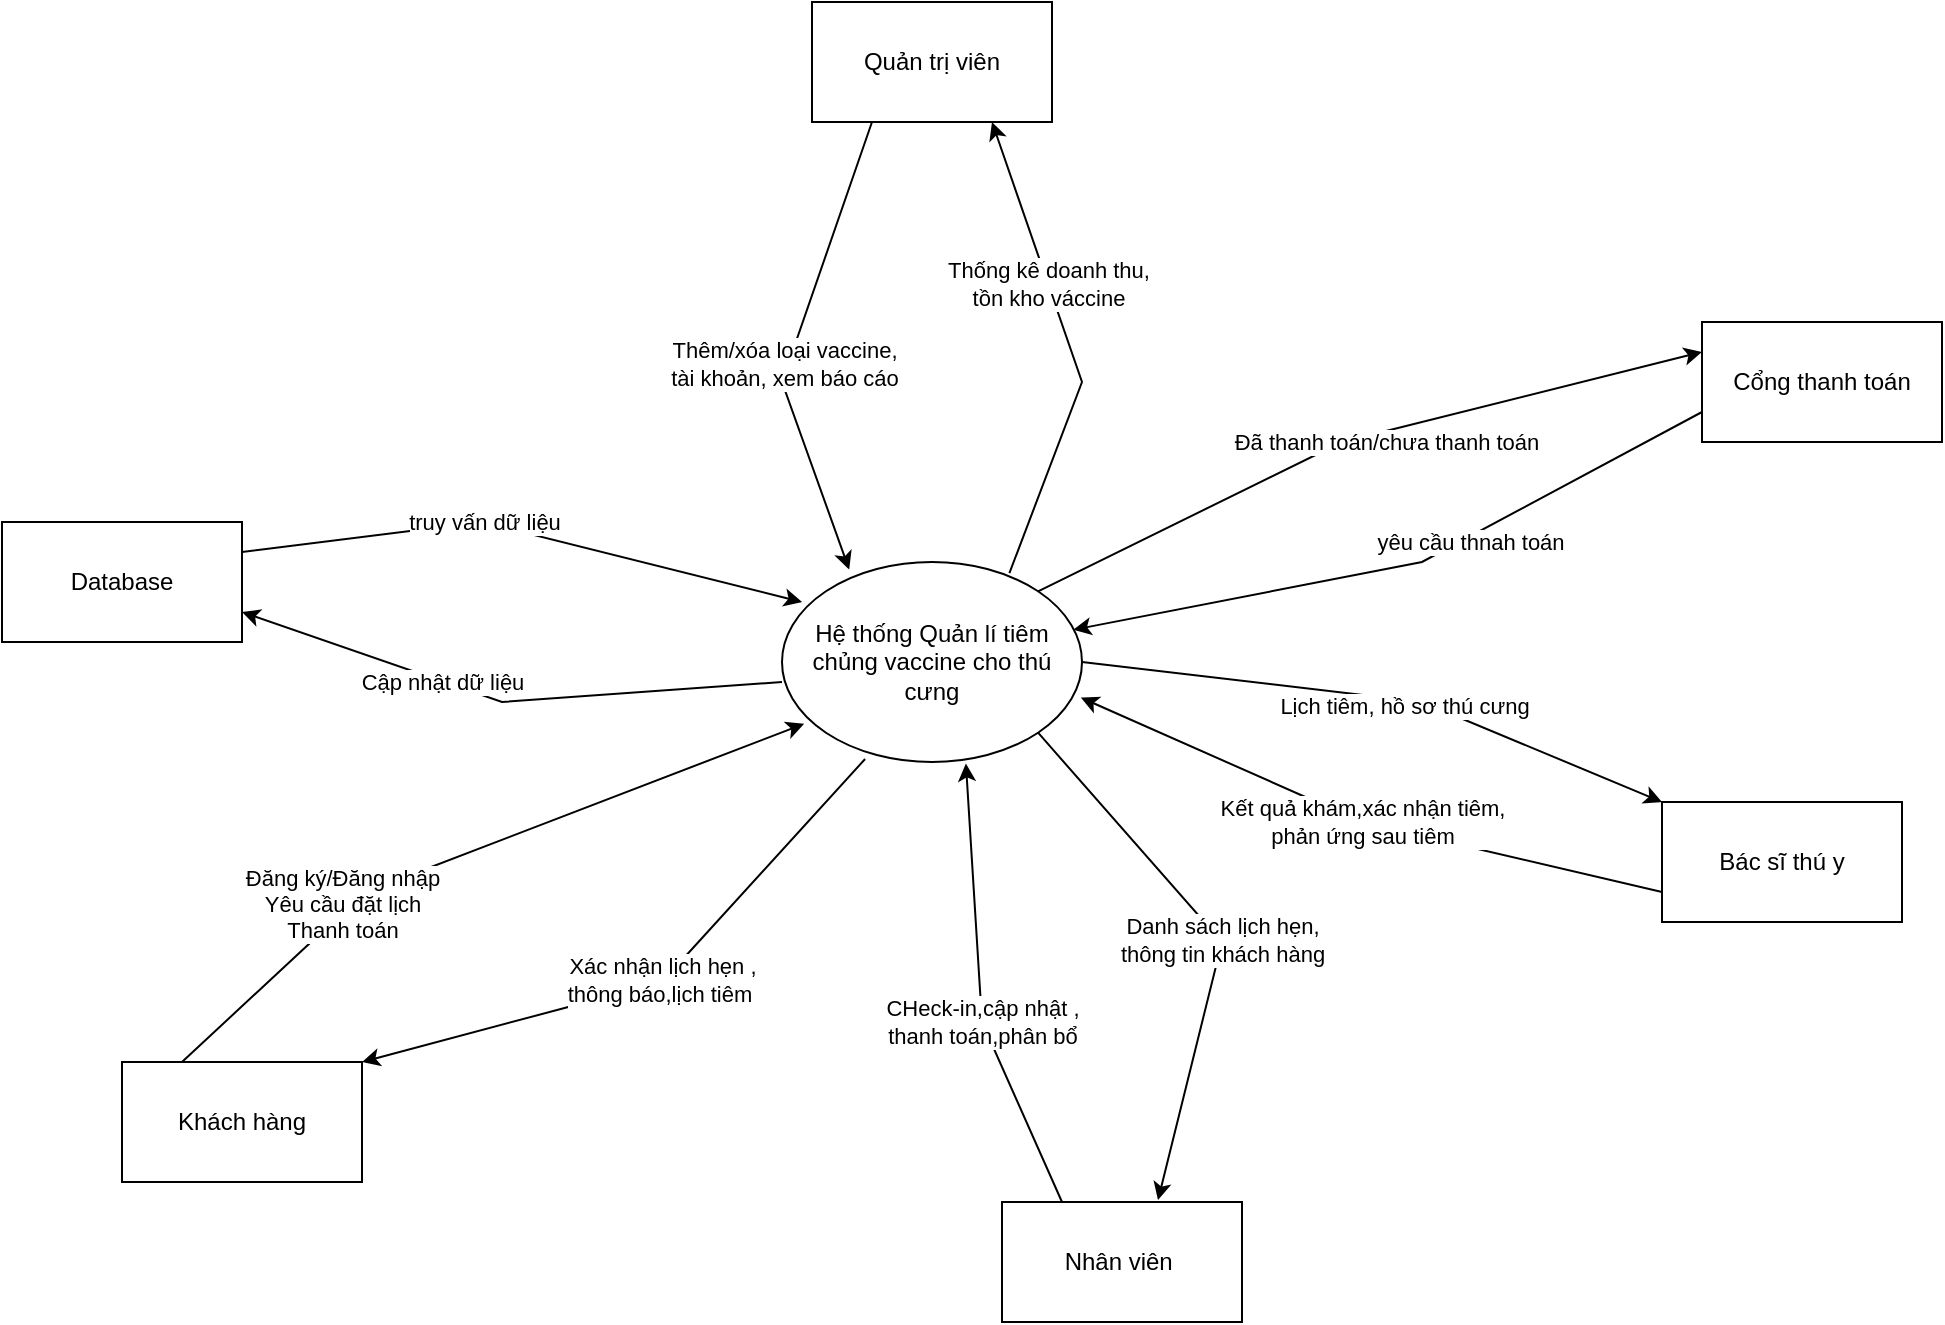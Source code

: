 <mxfile version="24.9.0">
  <diagram name="Page-1" id="2MJwaSzXnLlVygN0vV5k">
    <mxGraphModel dx="2490" dy="1060" grid="1" gridSize="10" guides="1" tooltips="1" connect="1" arrows="1" fold="1" page="1" pageScale="1" pageWidth="850" pageHeight="1100" math="0" shadow="0">
      <root>
        <mxCell id="0" />
        <mxCell id="1" parent="0" />
        <mxCell id="nSxIS794gCqlsMwG4T0Y-1" value="Hệ thống Quản lí tiêm chủng vaccine cho thú cưng" style="ellipse;whiteSpace=wrap;html=1;" vertex="1" parent="1">
          <mxGeometry x="560" y="640" width="150" height="100" as="geometry" />
        </mxCell>
        <mxCell id="nSxIS794gCqlsMwG4T0Y-2" value="Khách hàng" style="rounded=0;whiteSpace=wrap;html=1;" vertex="1" parent="1">
          <mxGeometry x="230" y="890" width="120" height="60" as="geometry" />
        </mxCell>
        <mxCell id="nSxIS794gCqlsMwG4T0Y-3" value="Nhân viên&amp;nbsp;" style="rounded=0;whiteSpace=wrap;html=1;" vertex="1" parent="1">
          <mxGeometry x="670" y="960" width="120" height="60" as="geometry" />
        </mxCell>
        <mxCell id="nSxIS794gCqlsMwG4T0Y-4" value="Bác sĩ thú y" style="rounded=0;whiteSpace=wrap;html=1;" vertex="1" parent="1">
          <mxGeometry x="1000" y="760" width="120" height="60" as="geometry" />
        </mxCell>
        <mxCell id="nSxIS794gCqlsMwG4T0Y-5" value="Quản trị viên" style="rounded=0;whiteSpace=wrap;html=1;" vertex="1" parent="1">
          <mxGeometry x="575" y="360" width="120" height="60" as="geometry" />
        </mxCell>
        <mxCell id="nSxIS794gCqlsMwG4T0Y-6" value="Cổng thanh toán" style="rounded=0;whiteSpace=wrap;html=1;" vertex="1" parent="1">
          <mxGeometry x="1020" y="520" width="120" height="60" as="geometry" />
        </mxCell>
        <mxCell id="nSxIS794gCqlsMwG4T0Y-7" value="Database" style="rounded=0;whiteSpace=wrap;html=1;" vertex="1" parent="1">
          <mxGeometry x="170" y="620" width="120" height="60" as="geometry" />
        </mxCell>
        <mxCell id="nSxIS794gCqlsMwG4T0Y-8" value="" style="endArrow=classic;html=1;rounded=0;entryX=0.074;entryY=0.809;entryDx=0;entryDy=0;entryPerimeter=0;exitX=0.25;exitY=0;exitDx=0;exitDy=0;" edge="1" parent="1" source="nSxIS794gCqlsMwG4T0Y-2" target="nSxIS794gCqlsMwG4T0Y-1">
          <mxGeometry width="50" height="50" relative="1" as="geometry">
            <mxPoint x="200" y="805" as="sourcePoint" />
            <mxPoint x="540" y="750" as="targetPoint" />
            <Array as="points">
              <mxPoint x="351.04" y="805.35" />
            </Array>
          </mxGeometry>
        </mxCell>
        <mxCell id="nSxIS794gCqlsMwG4T0Y-9" value="Đăng ký/Đăng nhập&lt;div&gt;Yêu cầu đặt lịch&lt;/div&gt;&lt;div&gt;Thanh toán&lt;/div&gt;" style="edgeLabel;html=1;align=center;verticalAlign=middle;resizable=0;points=[];" vertex="1" connectable="0" parent="nSxIS794gCqlsMwG4T0Y-8">
          <mxGeometry x="0.065" y="3" relative="1" as="geometry">
            <mxPoint x="-73" y="32" as="offset" />
          </mxGeometry>
        </mxCell>
        <mxCell id="nSxIS794gCqlsMwG4T0Y-10" value="" style="endArrow=classic;html=1;rounded=0;exitX=0.277;exitY=0.985;exitDx=0;exitDy=0;exitPerimeter=0;entryX=1;entryY=0;entryDx=0;entryDy=0;" edge="1" parent="1" source="nSxIS794gCqlsMwG4T0Y-1" target="nSxIS794gCqlsMwG4T0Y-2">
          <mxGeometry width="50" height="50" relative="1" as="geometry">
            <mxPoint x="700" y="830" as="sourcePoint" />
            <mxPoint x="580" y="920" as="targetPoint" />
            <Array as="points">
              <mxPoint x="500" y="850" />
            </Array>
          </mxGeometry>
        </mxCell>
        <mxCell id="nSxIS794gCqlsMwG4T0Y-11" value="Xác nhận lịch hẹn ,&lt;div&gt;thông báo,lịch tiêm&amp;nbsp;&lt;/div&gt;" style="edgeLabel;html=1;align=center;verticalAlign=middle;resizable=0;points=[];" vertex="1" connectable="0" parent="nSxIS794gCqlsMwG4T0Y-10">
          <mxGeometry x="-0.143" y="1" relative="1" as="geometry">
            <mxPoint x="-14" y="13" as="offset" />
          </mxGeometry>
        </mxCell>
        <mxCell id="nSxIS794gCqlsMwG4T0Y-12" value="" style="endArrow=classic;html=1;rounded=0;entryX=0.224;entryY=0.038;entryDx=0;entryDy=0;entryPerimeter=0;exitX=0.25;exitY=1;exitDx=0;exitDy=0;" edge="1" parent="1" source="nSxIS794gCqlsMwG4T0Y-5" target="nSxIS794gCqlsMwG4T0Y-1">
          <mxGeometry width="50" height="50" relative="1" as="geometry">
            <mxPoint x="560" y="620" as="sourcePoint" />
            <mxPoint x="615" y="520" as="targetPoint" />
            <Array as="points">
              <mxPoint x="560" y="550" />
            </Array>
          </mxGeometry>
        </mxCell>
        <mxCell id="nSxIS794gCqlsMwG4T0Y-13" value="Thêm/xóa loại vaccine,&lt;div&gt;tài khoản, xem báo cáo&lt;/div&gt;" style="edgeLabel;html=1;align=center;verticalAlign=middle;resizable=0;points=[];" vertex="1" connectable="0" parent="nSxIS794gCqlsMwG4T0Y-12">
          <mxGeometry x="0.222" y="-1" relative="1" as="geometry">
            <mxPoint x="-1" y="-17" as="offset" />
          </mxGeometry>
        </mxCell>
        <mxCell id="nSxIS794gCqlsMwG4T0Y-14" value="" style="endArrow=classic;html=1;rounded=0;exitX=0.758;exitY=0.056;exitDx=0;exitDy=0;exitPerimeter=0;entryX=0.75;entryY=1;entryDx=0;entryDy=0;" edge="1" parent="1" source="nSxIS794gCqlsMwG4T0Y-1" target="nSxIS794gCqlsMwG4T0Y-5">
          <mxGeometry width="50" height="50" relative="1" as="geometry">
            <mxPoint x="700" y="600" as="sourcePoint" />
            <mxPoint x="645" y="480" as="targetPoint" />
            <Array as="points">
              <mxPoint x="710" y="550" />
            </Array>
          </mxGeometry>
        </mxCell>
        <mxCell id="nSxIS794gCqlsMwG4T0Y-15" value="Thống kê doanh thu,&lt;div&gt;tồn kho váccine&lt;/div&gt;" style="edgeLabel;html=1;align=center;verticalAlign=middle;resizable=0;points=[];" vertex="1" connectable="0" parent="nSxIS794gCqlsMwG4T0Y-14">
          <mxGeometry x="-0.181" y="1" relative="1" as="geometry">
            <mxPoint x="-15" y="-53" as="offset" />
          </mxGeometry>
        </mxCell>
        <mxCell id="nSxIS794gCqlsMwG4T0Y-16" value="" style="endArrow=classic;html=1;rounded=0;exitX=0.25;exitY=0;exitDx=0;exitDy=0;entryX=0.613;entryY=1.007;entryDx=0;entryDy=0;entryPerimeter=0;" edge="1" parent="1" source="nSxIS794gCqlsMwG4T0Y-3" target="nSxIS794gCqlsMwG4T0Y-1">
          <mxGeometry width="50" height="50" relative="1" as="geometry">
            <mxPoint x="710" y="900" as="sourcePoint" />
            <mxPoint x="650" y="920" as="targetPoint" />
            <Array as="points">
              <mxPoint x="660" y="870" />
            </Array>
          </mxGeometry>
        </mxCell>
        <mxCell id="nSxIS794gCqlsMwG4T0Y-17" value="CHeck-in,cập nhật ,&lt;div&gt;thanh toán,&lt;span style=&quot;background-color: light-dark(#ffffff, var(--ge-dark-color, #121212)); color: light-dark(rgb(0, 0, 0), rgb(255, 255, 255));&quot;&gt;phân bổ&lt;/span&gt;&lt;/div&gt;" style="edgeLabel;html=1;align=center;verticalAlign=middle;resizable=0;points=[];" vertex="1" connectable="0" parent="nSxIS794gCqlsMwG4T0Y-16">
          <mxGeometry x="-0.137" y="1" relative="1" as="geometry">
            <mxPoint x="1" as="offset" />
          </mxGeometry>
        </mxCell>
        <mxCell id="nSxIS794gCqlsMwG4T0Y-18" value="" style="endArrow=classic;html=1;rounded=0;exitX=1;exitY=1;exitDx=0;exitDy=0;entryX=0.65;entryY=-0.016;entryDx=0;entryDy=0;entryPerimeter=0;" edge="1" parent="1" source="nSxIS794gCqlsMwG4T0Y-1" target="nSxIS794gCqlsMwG4T0Y-3">
          <mxGeometry width="50" height="50" relative="1" as="geometry">
            <mxPoint x="740" y="830" as="sourcePoint" />
            <mxPoint x="720" y="910" as="targetPoint" />
            <Array as="points">
              <mxPoint x="780" y="830" />
            </Array>
          </mxGeometry>
        </mxCell>
        <mxCell id="nSxIS794gCqlsMwG4T0Y-19" value="Danh sách lịch hẹn,&lt;div&gt;thông tin khách hàng&lt;/div&gt;" style="edgeLabel;html=1;align=center;verticalAlign=middle;resizable=0;points=[];" vertex="1" connectable="0" parent="nSxIS794gCqlsMwG4T0Y-18">
          <mxGeometry x="0.267" relative="1" as="geometry">
            <mxPoint x="8" y="-33" as="offset" />
          </mxGeometry>
        </mxCell>
        <mxCell id="nSxIS794gCqlsMwG4T0Y-20" value="" style="endArrow=classic;html=1;rounded=0;exitX=0;exitY=0.75;exitDx=0;exitDy=0;entryX=0.996;entryY=0.678;entryDx=0;entryDy=0;entryPerimeter=0;" edge="1" parent="1" source="nSxIS794gCqlsMwG4T0Y-4" target="nSxIS794gCqlsMwG4T0Y-1">
          <mxGeometry width="50" height="50" relative="1" as="geometry">
            <mxPoint x="740" y="730" as="sourcePoint" />
            <mxPoint x="840" y="700" as="targetPoint" />
            <Array as="points">
              <mxPoint x="850" y="770" />
            </Array>
          </mxGeometry>
        </mxCell>
        <mxCell id="nSxIS794gCqlsMwG4T0Y-21" value="Kết quả khám,xác nhận tiêm,&lt;div&gt;phản ứng sau tiêm&lt;/div&gt;" style="edgeLabel;html=1;align=center;verticalAlign=middle;resizable=0;points=[];" vertex="1" connectable="0" parent="nSxIS794gCqlsMwG4T0Y-20">
          <mxGeometry x="0.211" y="-1" relative="1" as="geometry">
            <mxPoint x="29" y="14" as="offset" />
          </mxGeometry>
        </mxCell>
        <mxCell id="nSxIS794gCqlsMwG4T0Y-22" value="" style="endArrow=classic;html=1;rounded=0;exitX=1;exitY=0.5;exitDx=0;exitDy=0;entryX=0;entryY=0;entryDx=0;entryDy=0;" edge="1" parent="1" source="nSxIS794gCqlsMwG4T0Y-1" target="nSxIS794gCqlsMwG4T0Y-4">
          <mxGeometry width="50" height="50" relative="1" as="geometry">
            <mxPoint x="770" y="700" as="sourcePoint" />
            <mxPoint x="820" y="650" as="targetPoint" />
            <Array as="points">
              <mxPoint x="880" y="710" />
            </Array>
          </mxGeometry>
        </mxCell>
        <mxCell id="nSxIS794gCqlsMwG4T0Y-23" value="Lịch tiêm, hồ sơ thú cưng" style="edgeLabel;html=1;align=center;verticalAlign=middle;resizable=0;points=[];" vertex="1" connectable="0" parent="nSxIS794gCqlsMwG4T0Y-22">
          <mxGeometry x="0.049" y="-3" relative="1" as="geometry">
            <mxPoint x="4" as="offset" />
          </mxGeometry>
        </mxCell>
        <mxCell id="nSxIS794gCqlsMwG4T0Y-24" value="" style="endArrow=classic;html=1;rounded=0;exitX=0;exitY=0.75;exitDx=0;exitDy=0;entryX=0.971;entryY=0.339;entryDx=0;entryDy=0;entryPerimeter=0;" edge="1" parent="1" source="nSxIS794gCqlsMwG4T0Y-6" target="nSxIS794gCqlsMwG4T0Y-1">
          <mxGeometry width="50" height="50" relative="1" as="geometry">
            <mxPoint x="750" y="660" as="sourcePoint" />
            <mxPoint x="810" y="590" as="targetPoint" />
            <Array as="points">
              <mxPoint x="880" y="640" />
            </Array>
          </mxGeometry>
        </mxCell>
        <mxCell id="nSxIS794gCqlsMwG4T0Y-25" value="yêu cầu thnah toán" style="edgeLabel;html=1;align=center;verticalAlign=middle;resizable=0;points=[];" vertex="1" connectable="0" parent="nSxIS794gCqlsMwG4T0Y-24">
          <mxGeometry x="-0.213" y="2" relative="1" as="geometry">
            <mxPoint as="offset" />
          </mxGeometry>
        </mxCell>
        <mxCell id="nSxIS794gCqlsMwG4T0Y-26" value="" style="endArrow=classic;html=1;rounded=0;exitX=1;exitY=0;exitDx=0;exitDy=0;entryX=0;entryY=0.25;entryDx=0;entryDy=0;" edge="1" parent="1" source="nSxIS794gCqlsMwG4T0Y-1" target="nSxIS794gCqlsMwG4T0Y-6">
          <mxGeometry width="50" height="50" relative="1" as="geometry">
            <mxPoint x="730" y="620" as="sourcePoint" />
            <mxPoint x="780" y="570" as="targetPoint" />
            <Array as="points">
              <mxPoint x="840" y="580" />
            </Array>
          </mxGeometry>
        </mxCell>
        <mxCell id="nSxIS794gCqlsMwG4T0Y-27" value="Đã thanh toán/chưa thanh toán" style="edgeLabel;html=1;align=center;verticalAlign=middle;resizable=0;points=[];" vertex="1" connectable="0" parent="nSxIS794gCqlsMwG4T0Y-26">
          <mxGeometry x="0.074" y="-5" relative="1" as="geometry">
            <mxPoint as="offset" />
          </mxGeometry>
        </mxCell>
        <mxCell id="nSxIS794gCqlsMwG4T0Y-28" value="" style="endArrow=classic;html=1;rounded=0;entryX=1;entryY=0.75;entryDx=0;entryDy=0;exitX=0;exitY=0.6;exitDx=0;exitDy=0;exitPerimeter=0;" edge="1" parent="1" source="nSxIS794gCqlsMwG4T0Y-1" target="nSxIS794gCqlsMwG4T0Y-7">
          <mxGeometry width="50" height="50" relative="1" as="geometry">
            <mxPoint x="400" y="690" as="sourcePoint" />
            <mxPoint x="450" y="640" as="targetPoint" />
            <Array as="points">
              <mxPoint x="420" y="710" />
            </Array>
          </mxGeometry>
        </mxCell>
        <mxCell id="nSxIS794gCqlsMwG4T0Y-29" value="Cập nhật dữ liệu" style="edgeLabel;html=1;align=center;verticalAlign=middle;resizable=0;points=[];" vertex="1" connectable="0" parent="nSxIS794gCqlsMwG4T0Y-28">
          <mxGeometry x="0.307" y="-3" relative="1" as="geometry">
            <mxPoint x="8" y="6" as="offset" />
          </mxGeometry>
        </mxCell>
        <mxCell id="nSxIS794gCqlsMwG4T0Y-30" value="" style="endArrow=classic;html=1;rounded=0;exitX=1;exitY=0.25;exitDx=0;exitDy=0;entryX=0.067;entryY=0.2;entryDx=0;entryDy=0;entryPerimeter=0;" edge="1" parent="1" source="nSxIS794gCqlsMwG4T0Y-7" target="nSxIS794gCqlsMwG4T0Y-1">
          <mxGeometry width="50" height="50" relative="1" as="geometry">
            <mxPoint x="400" y="640" as="sourcePoint" />
            <mxPoint x="450" y="590" as="targetPoint" />
            <Array as="points">
              <mxPoint x="410" y="620" />
            </Array>
          </mxGeometry>
        </mxCell>
        <mxCell id="nSxIS794gCqlsMwG4T0Y-31" value="truy vấn dữ liệu" style="edgeLabel;html=1;align=center;verticalAlign=middle;resizable=0;points=[];" vertex="1" connectable="0" parent="nSxIS794gCqlsMwG4T0Y-30">
          <mxGeometry x="0.022" y="-3" relative="1" as="geometry">
            <mxPoint x="-23" y="-9" as="offset" />
          </mxGeometry>
        </mxCell>
      </root>
    </mxGraphModel>
  </diagram>
</mxfile>
